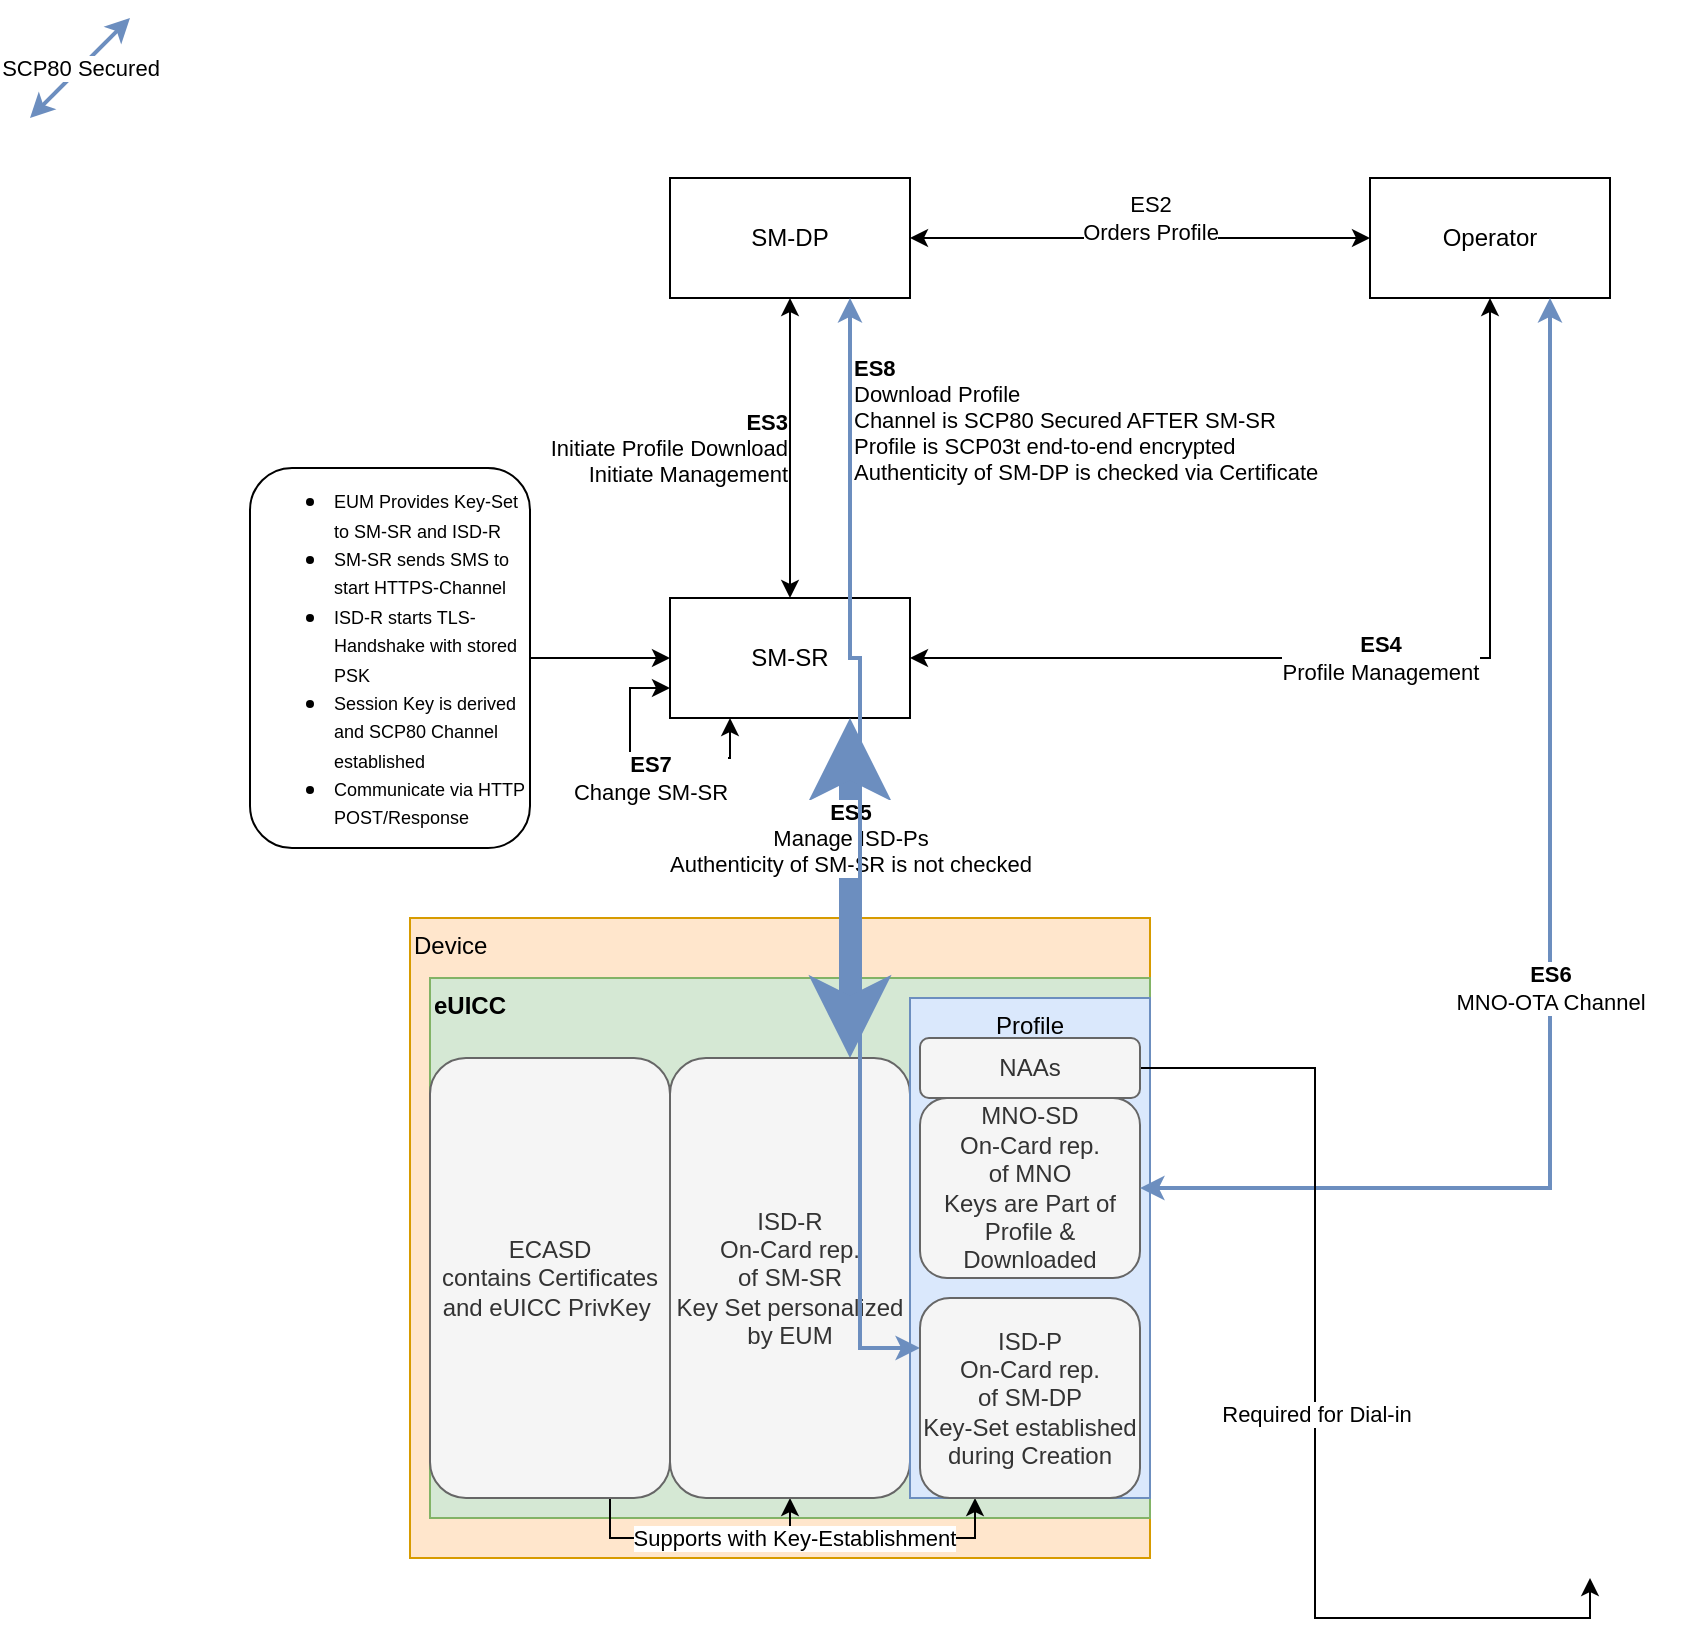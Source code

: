 <mxfile version="17.4.5" type="github">
  <diagram id="QQGfE8T_0_qTIBGh_q0m" name="Page-1">
    <mxGraphModel dx="1220" dy="1112" grid="1" gridSize="10" guides="1" tooltips="1" connect="1" arrows="1" fold="1" page="1" pageScale="1" pageWidth="850" pageHeight="1100" math="0" shadow="0">
      <root>
        <mxCell id="0" />
        <mxCell id="1" parent="0" />
        <mxCell id="Zc0bt-CZmAqfDHOWrtF3-1" value="Device" style="rounded=0;whiteSpace=wrap;html=1;fillColor=#ffe6cc;strokeColor=#d79b00;verticalAlign=top;align=left;" vertex="1" parent="1">
          <mxGeometry x="210" y="470" width="370" height="320" as="geometry" />
        </mxCell>
        <mxCell id="Zc0bt-CZmAqfDHOWrtF3-2" value="ES2&lt;br&gt;Orders Profile" style="edgeStyle=orthogonalEdgeStyle;rounded=0;orthogonalLoop=1;jettySize=auto;html=1;exitX=1;exitY=0.5;exitDx=0;exitDy=0;startArrow=classic;startFill=1;" edge="1" parent="1" source="-lQ-ry36EHElyneKfI74-1" target="-lQ-ry36EHElyneKfI74-4">
          <mxGeometry x="0.043" y="10" relative="1" as="geometry">
            <mxPoint as="offset" />
          </mxGeometry>
        </mxCell>
        <mxCell id="-lQ-ry36EHElyneKfI74-1" value="SM-DP" style="rounded=0;whiteSpace=wrap;html=1;" parent="1" vertex="1">
          <mxGeometry x="340" y="100" width="120" height="60" as="geometry" />
        </mxCell>
        <mxCell id="-lQ-ry36EHElyneKfI74-3" value="eUICC" style="rounded=0;whiteSpace=wrap;html=1;verticalAlign=top;fillColor=#d5e8d4;strokeColor=#82b366;align=left;fontStyle=1" parent="1" vertex="1">
          <mxGeometry x="220" y="500" width="360" height="270" as="geometry" />
        </mxCell>
        <mxCell id="Zc0bt-CZmAqfDHOWrtF3-5" value="&lt;b&gt;ES4&lt;/b&gt;&lt;br&gt;Profile Management" style="edgeStyle=orthogonalEdgeStyle;rounded=0;orthogonalLoop=1;jettySize=auto;html=1;exitX=0.5;exitY=1;exitDx=0;exitDy=0;entryX=1;entryY=0.5;entryDx=0;entryDy=0;startArrow=classic;startFill=1;" edge="1" parent="1" source="-lQ-ry36EHElyneKfI74-4" target="-lQ-ry36EHElyneKfI74-2">
          <mxGeometry relative="1" as="geometry" />
        </mxCell>
        <mxCell id="-lQ-ry36EHElyneKfI74-4" value="Operator" style="rounded=0;whiteSpace=wrap;html=1;" parent="1" vertex="1">
          <mxGeometry x="690" y="100" width="120" height="60" as="geometry" />
        </mxCell>
        <mxCell id="Zc0bt-CZmAqfDHOWrtF3-6" value="&lt;b&gt;ES3&lt;/b&gt;&lt;br&gt;Initiate Profile Download&lt;br&gt;Initiate Management" style="edgeStyle=orthogonalEdgeStyle;rounded=0;orthogonalLoop=1;jettySize=auto;html=1;exitX=0.5;exitY=0;exitDx=0;exitDy=0;entryX=0.5;entryY=1;entryDx=0;entryDy=0;startArrow=classic;startFill=1;align=right;" edge="1" parent="1" source="-lQ-ry36EHElyneKfI74-2" target="-lQ-ry36EHElyneKfI74-1">
          <mxGeometry relative="1" as="geometry" />
        </mxCell>
        <mxCell id="-lQ-ry36EHElyneKfI74-2" value="SM-SR" style="rounded=0;whiteSpace=wrap;html=1;" parent="1" vertex="1">
          <mxGeometry x="340" y="310" width="120" height="60" as="geometry" />
        </mxCell>
        <mxCell id="-lQ-ry36EHElyneKfI74-17" style="edgeStyle=orthogonalEdgeStyle;rounded=0;orthogonalLoop=1;jettySize=auto;html=1;exitX=0.75;exitY=1;exitDx=0;exitDy=0;entryX=0.5;entryY=1;entryDx=0;entryDy=0;fontSize=9;startArrow=none;startFill=0;" parent="1" source="-lQ-ry36EHElyneKfI74-5" target="-lQ-ry36EHElyneKfI74-6" edge="1">
          <mxGeometry relative="1" as="geometry" />
        </mxCell>
        <mxCell id="-lQ-ry36EHElyneKfI74-18" value="&lt;font style=&quot;font-size: 11px&quot;&gt;Supports with Key-Establishment&lt;/font&gt;" style="edgeStyle=orthogonalEdgeStyle;rounded=0;orthogonalLoop=1;jettySize=auto;html=1;exitX=0.75;exitY=1;exitDx=0;exitDy=0;entryX=0.25;entryY=1;entryDx=0;entryDy=0;fontSize=9;startArrow=none;startFill=0;" parent="1" source="-lQ-ry36EHElyneKfI74-5" target="-lQ-ry36EHElyneKfI74-7" edge="1">
          <mxGeometry relative="1" as="geometry" />
        </mxCell>
        <mxCell id="-lQ-ry36EHElyneKfI74-5" value="ECASD&lt;br&gt;contains Certificates and eUICC PrivKey&amp;nbsp;" style="rounded=1;whiteSpace=wrap;html=1;fillColor=#f5f5f5;fontColor=#333333;strokeColor=#666666;" parent="1" vertex="1">
          <mxGeometry x="220" y="540" width="120" height="220" as="geometry" />
        </mxCell>
        <mxCell id="-lQ-ry36EHElyneKfI74-12" value="&lt;b&gt;ES5&lt;/b&gt;&lt;br&gt;Manage ISD-Ps&lt;br&gt;Authenticity of SM-SR is not checked" style="edgeStyle=orthogonalEdgeStyle;rounded=0;orthogonalLoop=1;jettySize=auto;html=1;exitX=0.75;exitY=0;exitDx=0;exitDy=0;entryX=0.75;entryY=1;entryDx=0;entryDy=0;startArrow=classic;startFill=1;strokeWidth=11;fillColor=#dae8fc;strokeColor=#6c8ebf;" parent="1" source="-lQ-ry36EHElyneKfI74-6" target="-lQ-ry36EHElyneKfI74-2" edge="1">
          <mxGeometry x="0.294" relative="1" as="geometry">
            <Array as="points">
              <mxPoint x="430" y="460" />
              <mxPoint x="430" y="460" />
            </Array>
            <mxPoint as="offset" />
          </mxGeometry>
        </mxCell>
        <mxCell id="-lQ-ry36EHElyneKfI74-6" value="ISD-R&lt;br&gt;On-Card rep. &lt;br&gt;of SM-SR&lt;br&gt;Key Set personalized by EUM" style="rounded=1;whiteSpace=wrap;html=1;fillColor=#f5f5f5;fontColor=#333333;strokeColor=#666666;" parent="1" vertex="1">
          <mxGeometry x="340" y="540" width="120" height="220" as="geometry" />
        </mxCell>
        <mxCell id="-lQ-ry36EHElyneKfI74-11" value="Profile" style="rounded=0;whiteSpace=wrap;html=1;verticalAlign=top;fillColor=#dae8fc;strokeColor=#6c8ebf;" parent="1" vertex="1">
          <mxGeometry x="460" y="510" width="120" height="250" as="geometry" />
        </mxCell>
        <mxCell id="-lQ-ry36EHElyneKfI74-16" value="&lt;font style=&quot;font-size: 11px&quot;&gt;&lt;b&gt;ES8&lt;/b&gt;&lt;br&gt;Download Profile&lt;br&gt;Channel is &lt;/font&gt;&lt;font style=&quot;font-size: 11px&quot;&gt;&lt;font style=&quot;font-size: 11px&quot;&gt;S&lt;/font&gt;CP80 Secured AFTER SM-SR&lt;br&gt;Profile is SCP03t end-to-end encrypted&lt;br&gt;Authenticity of SM-DP is checked via Certificate&lt;br&gt;&lt;/font&gt;" style="edgeStyle=orthogonalEdgeStyle;rounded=0;orthogonalLoop=1;jettySize=auto;html=1;exitX=0.75;exitY=1;exitDx=0;exitDy=0;entryX=0;entryY=0.25;entryDx=0;entryDy=0;fontSize=9;startArrow=classic;startFill=1;align=left;fillColor=#dae8fc;strokeColor=#6c8ebf;strokeWidth=2;" parent="1" source="-lQ-ry36EHElyneKfI74-1" target="-lQ-ry36EHElyneKfI74-7" edge="1">
          <mxGeometry x="-0.784" relative="1" as="geometry">
            <Array as="points">
              <mxPoint x="430" y="340" />
              <mxPoint x="435" y="340" />
              <mxPoint x="435" y="685" />
            </Array>
            <mxPoint as="offset" />
          </mxGeometry>
        </mxCell>
        <mxCell id="-lQ-ry36EHElyneKfI74-7" value="ISD-P&lt;br&gt;On-Card rep. &lt;br&gt;of SM-DP&lt;br&gt;Key-Set established during Creation" style="rounded=1;whiteSpace=wrap;html=1;fillColor=#f5f5f5;strokeColor=#666666;fontColor=#333333;" parent="1" vertex="1">
          <mxGeometry x="465" y="660" width="110" height="100" as="geometry" />
        </mxCell>
        <mxCell id="-lQ-ry36EHElyneKfI74-8" value="MNO-SD&lt;br&gt;On-Card rep.&lt;br&gt;of MNO&lt;br&gt;Keys are Part of Profile &amp;amp; Downloaded" style="rounded=1;whiteSpace=wrap;html=1;fillColor=#f5f5f5;strokeColor=#666666;fontColor=#333333;" parent="1" vertex="1">
          <mxGeometry x="465" y="560" width="110" height="90" as="geometry" />
        </mxCell>
        <mxCell id="-lQ-ry36EHElyneKfI74-20" style="edgeStyle=orthogonalEdgeStyle;rounded=0;orthogonalLoop=1;jettySize=auto;html=1;exitX=1;exitY=0.5;exitDx=0;exitDy=0;fontSize=9;startArrow=none;startFill=0;entryX=0;entryY=0.5;entryDx=0;entryDy=0;" parent="1" source="-lQ-ry36EHElyneKfI74-14" target="-lQ-ry36EHElyneKfI74-2" edge="1">
          <mxGeometry relative="1" as="geometry" />
        </mxCell>
        <mxCell id="-lQ-ry36EHElyneKfI74-14" value="&lt;ul&gt;&lt;li&gt;&lt;font style=&quot;font-size: 9px&quot;&gt;EUM Provides Key-Set to SM-SR and ISD-R&lt;/font&gt;&lt;/li&gt;&lt;li&gt;&lt;font style=&quot;font-size: 9px&quot;&gt;SM-SR sends SMS to start HTTPS-Channel&lt;/font&gt;&lt;/li&gt;&lt;li&gt;&lt;font style=&quot;font-size: 9px&quot;&gt;ISD-R starts TLS-Handshake with stored PSK&lt;/font&gt;&lt;/li&gt;&lt;li&gt;&lt;font style=&quot;font-size: 9px&quot;&gt;Session Key is derived and SCP80 Channel established&lt;/font&gt;&lt;/li&gt;&lt;li&gt;&lt;font style=&quot;font-size: 9px&quot;&gt;Communicate via HTTP POST/Response&amp;nbsp;&lt;/font&gt;&lt;/li&gt;&lt;/ul&gt;" style="whiteSpace=wrap;html=1;backgroundOutline=1;darkOpacity=0.05;rounded=1;align=left;verticalAlign=middle;" parent="1" vertex="1">
          <mxGeometry x="130" y="245" width="140" height="190" as="geometry" />
        </mxCell>
        <mxCell id="-lQ-ry36EHElyneKfI74-15" value="&lt;font style=&quot;font-size: 11px&quot;&gt;&lt;b&gt;ES6&lt;br&gt;&lt;/b&gt;MNO-OTA Channel&lt;br&gt;&lt;/font&gt;" style="edgeStyle=orthogonalEdgeStyle;rounded=0;orthogonalLoop=1;jettySize=auto;html=1;exitX=0.75;exitY=1;exitDx=0;exitDy=0;entryX=1;entryY=0.5;entryDx=0;entryDy=0;fontSize=9;startArrow=classic;startFill=1;strokeWidth=2;fillColor=#dae8fc;strokeColor=#6c8ebf;" parent="1" source="-lQ-ry36EHElyneKfI74-4" target="-lQ-ry36EHElyneKfI74-8" edge="1">
          <mxGeometry x="0.062" relative="1" as="geometry">
            <mxPoint as="offset" />
          </mxGeometry>
        </mxCell>
        <mxCell id="-lQ-ry36EHElyneKfI74-24" value="&lt;font style=&quot;font-size: 11px&quot;&gt;Required for Dial-in&lt;/font&gt;" style="edgeStyle=orthogonalEdgeStyle;rounded=0;orthogonalLoop=1;jettySize=auto;html=1;exitX=1;exitY=0.5;exitDx=0;exitDy=0;entryX=0.5;entryY=1;entryDx=0;entryDy=0;fontSize=9;startArrow=none;startFill=0;" parent="1" source="-lQ-ry36EHElyneKfI74-21" target="-lQ-ry36EHElyneKfI74-23" edge="1">
          <mxGeometry relative="1" as="geometry" />
        </mxCell>
        <mxCell id="-lQ-ry36EHElyneKfI74-21" value="NAAs" style="rounded=1;whiteSpace=wrap;html=1;fillColor=#f5f5f5;strokeColor=#666666;fontColor=#333333;" parent="1" vertex="1">
          <mxGeometry x="465" y="530" width="110" height="30" as="geometry" />
        </mxCell>
        <mxCell id="-lQ-ry36EHElyneKfI74-23" value="" style="shape=image;html=1;verticalAlign=top;verticalLabelPosition=bottom;labelBackgroundColor=#ffffff;imageAspect=0;aspect=fixed;image=https://cdn4.iconfinder.com/data/icons/internet-networking-and-communication-glyph-24/24/Coverage_level_signal_bars_signal_strength_wireless_connectivity_wireless_internet-128.png;rounded=1;fontSize=9;" parent="1" vertex="1">
          <mxGeometry x="750" y="700" width="100" height="100" as="geometry" />
        </mxCell>
        <mxCell id="-lQ-ry36EHElyneKfI74-25" value="SCP80 Secured" style="endArrow=classic;startArrow=classic;html=1;rounded=0;fontSize=11;strokeWidth=2;fillColor=#dae8fc;strokeColor=#6c8ebf;" parent="1" edge="1">
          <mxGeometry width="50" height="50" relative="1" as="geometry">
            <mxPoint x="20" y="70" as="sourcePoint" />
            <mxPoint x="70" y="20" as="targetPoint" />
            <Array as="points">
              <mxPoint x="40" y="50" />
            </Array>
          </mxGeometry>
        </mxCell>
        <mxCell id="Zc0bt-CZmAqfDHOWrtF3-7" value="&lt;b&gt;ES7&lt;br&gt;&lt;/b&gt;Change SM-SR" style="edgeStyle=orthogonalEdgeStyle;rounded=0;orthogonalLoop=1;jettySize=auto;html=1;exitX=0;exitY=0.75;exitDx=0;exitDy=0;entryX=0.25;entryY=1;entryDx=0;entryDy=0;startArrow=classic;startFill=1;" edge="1" parent="1" source="-lQ-ry36EHElyneKfI74-2" target="-lQ-ry36EHElyneKfI74-2">
          <mxGeometry x="0.04" y="-10" relative="1" as="geometry">
            <Array as="points">
              <mxPoint x="320" y="355" />
              <mxPoint x="320" y="390" />
              <mxPoint x="370" y="390" />
            </Array>
            <mxPoint as="offset" />
          </mxGeometry>
        </mxCell>
      </root>
    </mxGraphModel>
  </diagram>
</mxfile>
